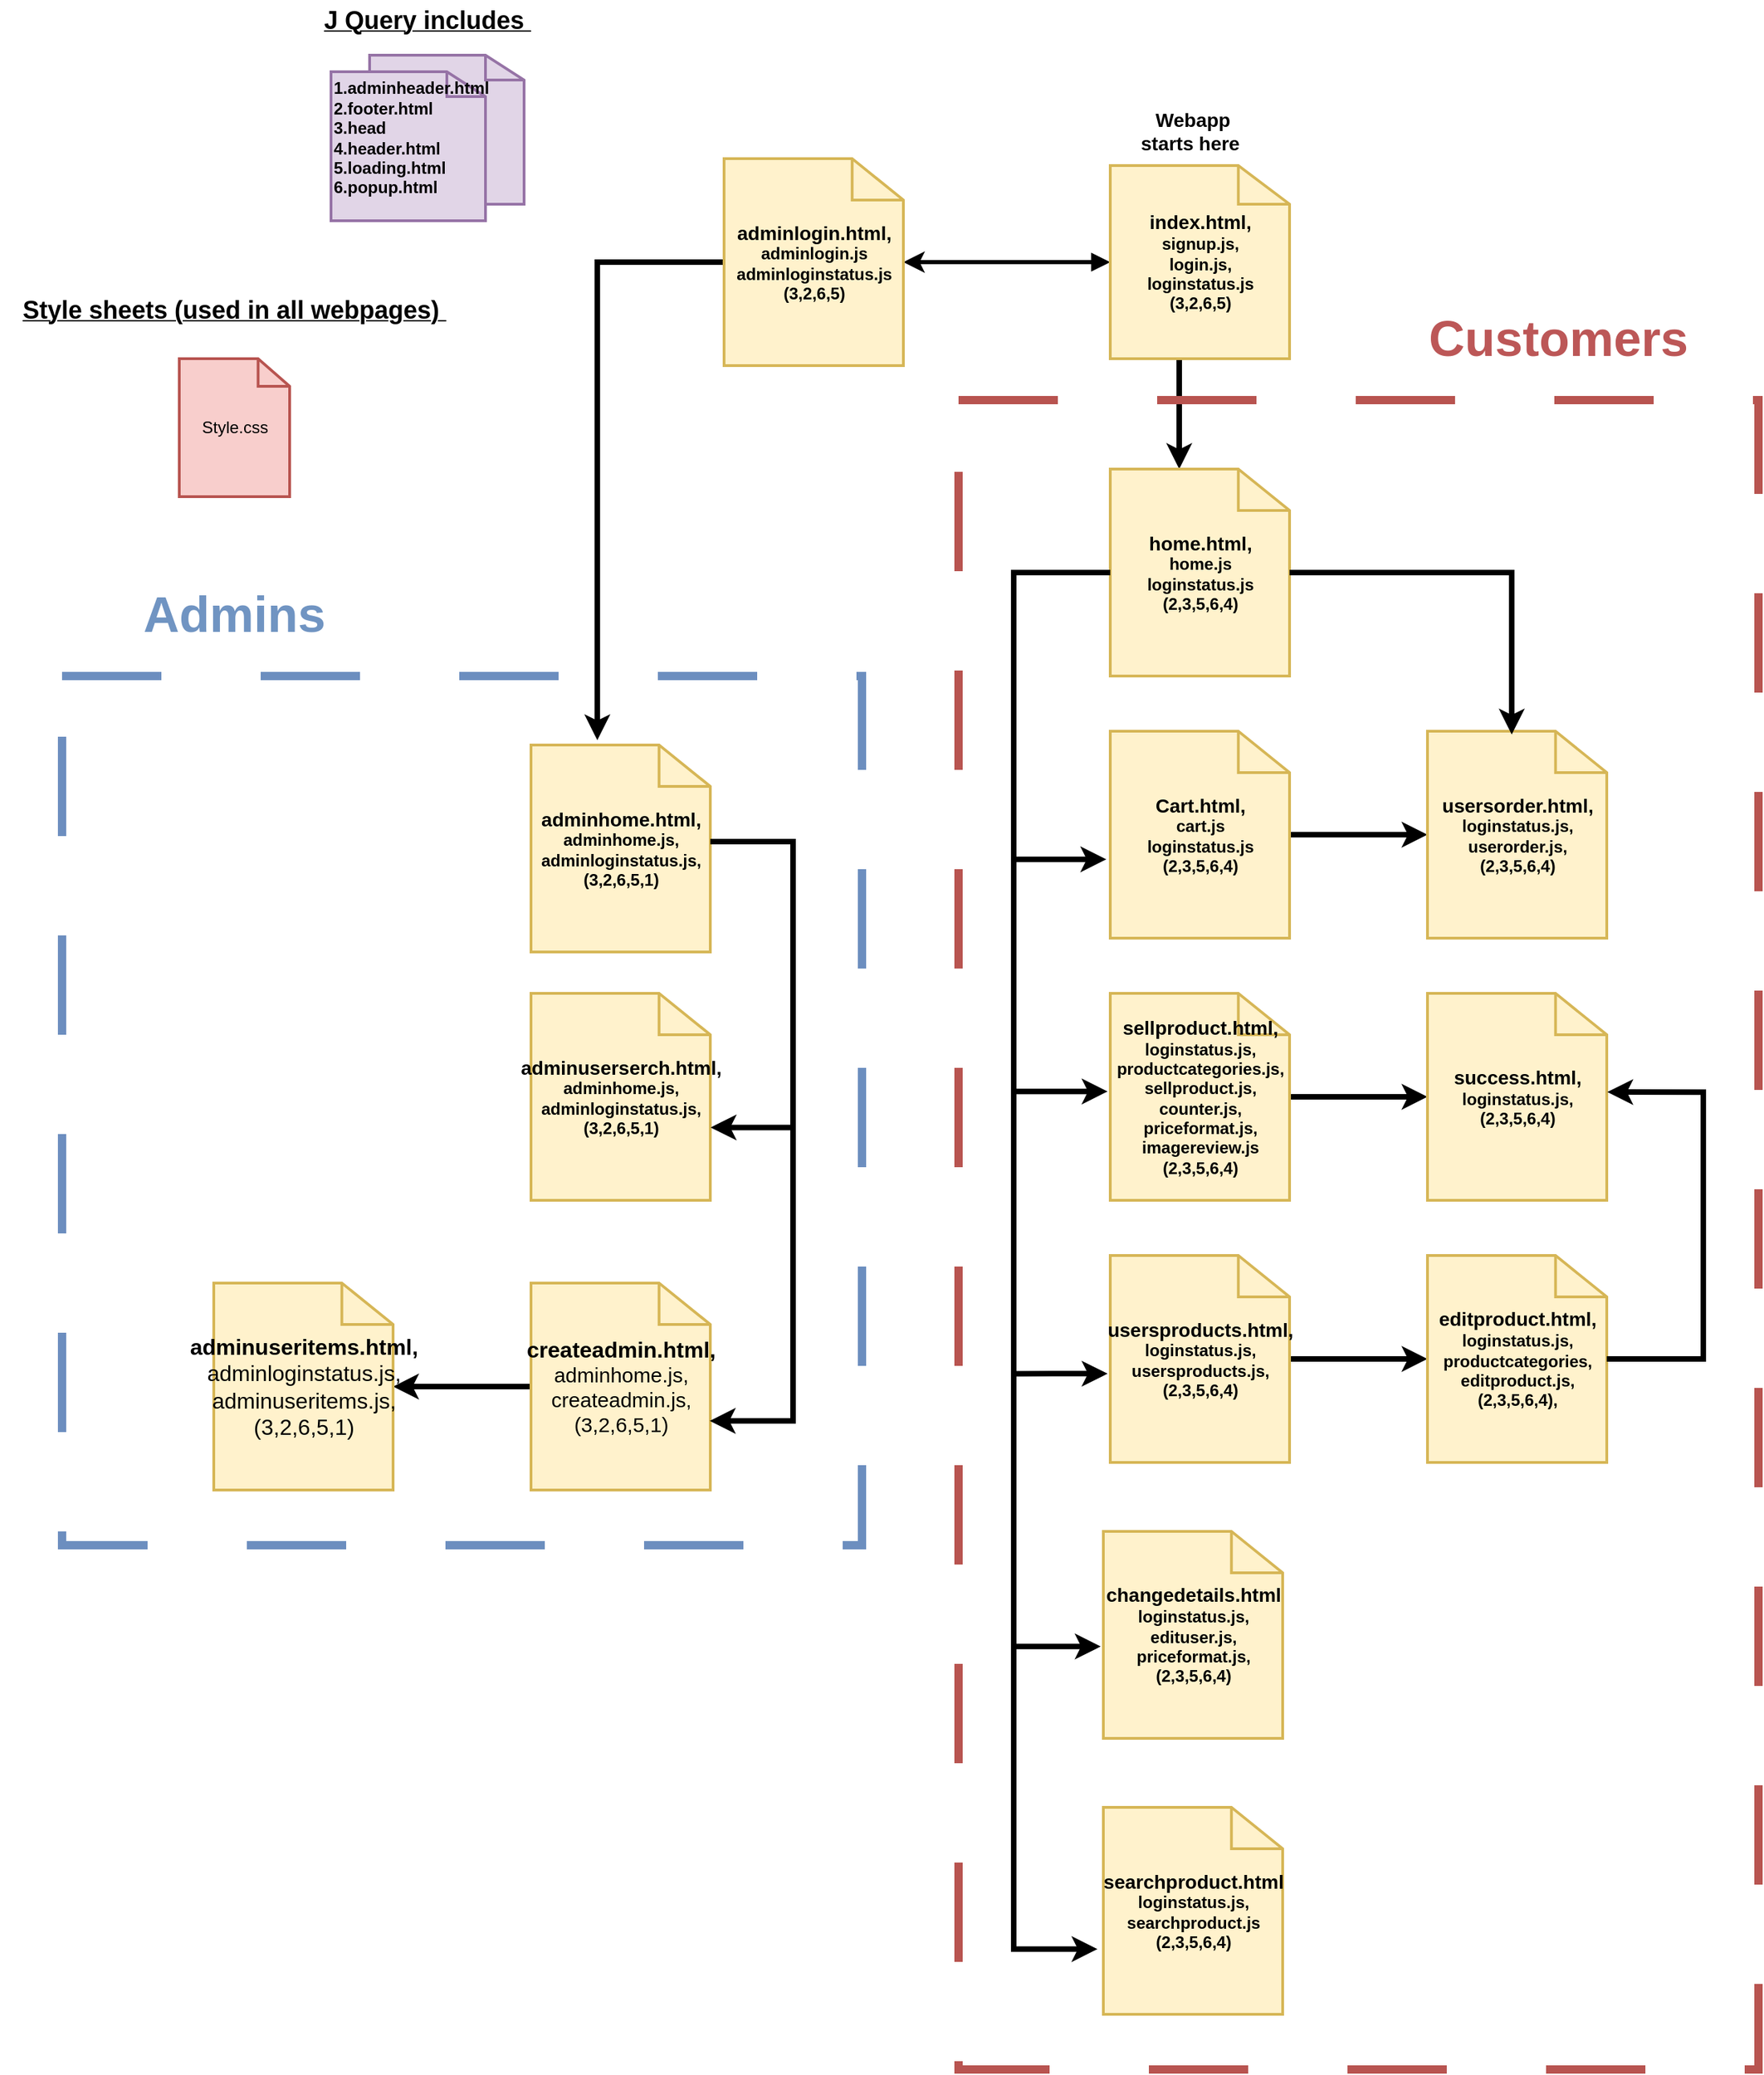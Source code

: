 <mxfile version="23.1.1" type="device">
  <diagram name="Page-1" id="XZ8Tk5E2c9BNpv22qPqn">
    <mxGraphModel dx="3998" dy="1638" grid="1" gridSize="10" guides="1" tooltips="1" connect="1" arrows="1" fold="1" page="1" pageScale="1" pageWidth="850" pageHeight="1100" math="0" shadow="0">
      <root>
        <mxCell id="0" />
        <mxCell id="1" parent="0" />
        <mxCell id="1n6BO7QmYEcFSWPlNpG2-7" style="edgeStyle=orthogonalEdgeStyle;rounded=0;orthogonalLoop=1;jettySize=auto;html=1;startArrow=block;startFill=1;strokeWidth=3;" parent="1" source="1n6BO7QmYEcFSWPlNpG2-1" target="1n6BO7QmYEcFSWPlNpG2-5" edge="1">
          <mxGeometry relative="1" as="geometry" />
        </mxCell>
        <mxCell id="1n6BO7QmYEcFSWPlNpG2-16" style="edgeStyle=orthogonalEdgeStyle;shape=connector;rounded=0;orthogonalLoop=1;jettySize=auto;html=1;labelBackgroundColor=default;strokeColor=default;strokeWidth=4;align=center;verticalAlign=middle;fontFamily=Helvetica;fontSize=11;fontColor=default;endArrow=classic;" parent="1" source="1n6BO7QmYEcFSWPlNpG2-1" target="1n6BO7QmYEcFSWPlNpG2-15" edge="1">
          <mxGeometry relative="1" as="geometry">
            <Array as="points">
              <mxPoint x="570" y="350" />
              <mxPoint x="570" y="350" />
            </Array>
          </mxGeometry>
        </mxCell>
        <mxCell id="1n6BO7QmYEcFSWPlNpG2-1" value="&lt;b&gt;&lt;font style=&quot;font-size: 14px;&quot;&gt;index.html,&lt;/font&gt;&lt;br&gt;signup.js,&lt;br&gt;login.js,&lt;br&gt;loginstatus.js&lt;br&gt;(3,2,6,5)&lt;/b&gt;" style="html=1;verticalLabelPosition=middle;align=center;labelBackgroundColor=none;verticalAlign=middle;strokeWidth=2;strokeColor=#d6b656;shadow=0;dashed=0;shape=mxgraph.ios7.icons.document;fillColor=#fff2cc;labelPosition=center;" parent="1" vertex="1">
          <mxGeometry x="520" y="150" width="130" height="140" as="geometry" />
        </mxCell>
        <mxCell id="1n6BO7QmYEcFSWPlNpG2-2" value="&lt;b&gt;1.adminheader.html&lt;br&gt;2.footer.html&lt;br&gt;3.head&lt;br&gt;4.header.html&lt;br&gt;5.loading.html&lt;br&gt;&lt;/b&gt;&lt;div style=&quot;&quot;&gt;&lt;span style=&quot;background-color: initial;&quot;&gt;&lt;b&gt;6.popup.html&lt;/b&gt;&lt;/span&gt;&lt;/div&gt;" style="html=1;verticalLabelPosition=middle;align=left;labelBackgroundColor=none;verticalAlign=middle;strokeWidth=2;strokeColor=#9673a6;shadow=0;dashed=0;shape=mxgraph.ios7.icons.documents;fillColor=#e1d5e7;labelPosition=center;fontColor=#000000;" parent="1" vertex="1">
          <mxGeometry x="-45" y="70" width="140" height="120" as="geometry" />
        </mxCell>
        <mxCell id="1n6BO7QmYEcFSWPlNpG2-3" value="&lt;b&gt;&lt;font style=&quot;font-size: 18px;&quot;&gt;J Query includes&amp;nbsp;&lt;/font&gt;&lt;/b&gt;" style="text;html=1;strokeColor=none;fillColor=none;align=center;verticalAlign=middle;whiteSpace=wrap;rounded=0;fontStyle=4" parent="1" vertex="1">
          <mxGeometry x="-60" y="30" width="170" height="30" as="geometry" />
        </mxCell>
        <mxCell id="1n6BO7QmYEcFSWPlNpG2-4" value="&lt;font style=&quot;font-size: 18px;&quot;&gt;&lt;b&gt;Style sheets (used in all webpages)&amp;nbsp;&lt;/b&gt;&lt;/font&gt;" style="text;html=1;strokeColor=none;fillColor=none;align=center;verticalAlign=middle;whiteSpace=wrap;rounded=0;fontStyle=4" parent="1" vertex="1">
          <mxGeometry x="-285" y="240" width="340" height="30" as="geometry" />
        </mxCell>
        <mxCell id="1n6BO7QmYEcFSWPlNpG2-14" style="edgeStyle=orthogonalEdgeStyle;rounded=0;orthogonalLoop=1;jettySize=auto;html=1;strokeWidth=4;entryX=0.37;entryY=-0.023;entryDx=0;entryDy=0;entryPerimeter=0;" parent="1" source="1n6BO7QmYEcFSWPlNpG2-5" target="1n6BO7QmYEcFSWPlNpG2-33" edge="1">
          <mxGeometry relative="1" as="geometry">
            <mxPoint x="305" y="360" as="targetPoint" />
          </mxGeometry>
        </mxCell>
        <mxCell id="1n6BO7QmYEcFSWPlNpG2-5" value="&lt;b&gt;&lt;font style=&quot;font-size: 14px;&quot;&gt;adminlogin.html,&lt;/font&gt;&lt;br&gt;adminlogin.js&lt;br&gt;adminloginstatus.js&lt;br&gt;&lt;span style=&quot;border-color: var(--border-color);&quot;&gt;(3,2,6,5)&lt;/span&gt;&lt;/b&gt;" style="html=1;verticalLabelPosition=middle;align=center;labelBackgroundColor=none;verticalAlign=middle;strokeWidth=2;strokeColor=#d6b656;shadow=0;dashed=0;shape=mxgraph.ios7.icons.document;fillColor=#fff2cc;labelPosition=center;" parent="1" vertex="1">
          <mxGeometry x="240" y="145" width="130" height="150" as="geometry" />
        </mxCell>
        <mxCell id="1n6BO7QmYEcFSWPlNpG2-6" value="Style.css" style="html=1;verticalLabelPosition=middle;align=center;labelBackgroundColor=none;verticalAlign=middle;strokeWidth=2;strokeColor=#b85450;shadow=0;dashed=0;shape=mxgraph.ios7.icons.document;labelPosition=center;fillColor=#f8cecc;" parent="1" vertex="1">
          <mxGeometry x="-155" y="290" width="80" height="100" as="geometry" />
        </mxCell>
        <mxCell id="1n6BO7QmYEcFSWPlNpG2-12" value="&lt;b&gt;&lt;font style=&quot;font-size: 14px;&quot;&gt;Webapp starts here&amp;nbsp;&lt;/font&gt;&lt;/b&gt;" style="text;html=1;strokeColor=none;fillColor=none;align=center;verticalAlign=middle;whiteSpace=wrap;rounded=0;" parent="1" vertex="1">
          <mxGeometry x="540" y="110" width="80" height="30" as="geometry" />
        </mxCell>
        <mxCell id="1n6BO7QmYEcFSWPlNpG2-18" style="edgeStyle=orthogonalEdgeStyle;shape=connector;rounded=0;orthogonalLoop=1;jettySize=auto;html=1;labelBackgroundColor=default;strokeColor=default;strokeWidth=4;align=center;verticalAlign=middle;fontFamily=Helvetica;fontSize=11;fontColor=default;endArrow=classic;entryX=-0.022;entryY=0.619;entryDx=0;entryDy=0;entryPerimeter=0;" parent="1" source="1n6BO7QmYEcFSWPlNpG2-15" target="1n6BO7QmYEcFSWPlNpG2-17" edge="1">
          <mxGeometry relative="1" as="geometry">
            <mxPoint x="480" y="680" as="targetPoint" />
            <Array as="points">
              <mxPoint x="450" y="445" />
              <mxPoint x="450" y="653" />
            </Array>
          </mxGeometry>
        </mxCell>
        <mxCell id="1n6BO7QmYEcFSWPlNpG2-15" value="&lt;b style=&quot;&quot;&gt;&lt;font style=&quot;font-size: 14px;&quot;&gt;home.html&lt;/font&gt;&lt;span style=&quot;font-size: 14px;&quot;&gt;,&lt;/span&gt;&lt;br&gt;&lt;span style=&quot;&quot;&gt;home.js&lt;/span&gt;&lt;br&gt;&lt;span style=&quot;&quot;&gt;loginstatus.js&lt;/span&gt;&lt;br&gt;&lt;span style=&quot;&quot;&gt;(2,3,5,6,4)&lt;/span&gt;&lt;br&gt;&lt;/b&gt;" style="html=1;verticalLabelPosition=middle;align=center;labelBackgroundColor=none;verticalAlign=middle;strokeWidth=2;strokeColor=#d6b656;shadow=0;dashed=0;shape=mxgraph.ios7.icons.document;fillColor=#fff2cc;labelPosition=center;" parent="1" vertex="1">
          <mxGeometry x="520" y="370" width="130" height="150" as="geometry" />
        </mxCell>
        <mxCell id="6KrBSb3W1M1z-10m4Die-7" style="edgeStyle=orthogonalEdgeStyle;shape=connector;rounded=0;orthogonalLoop=1;jettySize=auto;html=1;labelBackgroundColor=default;strokeColor=default;strokeWidth=4;align=center;verticalAlign=middle;fontFamily=Helvetica;fontSize=11;fontColor=default;endArrow=classic;" parent="1" source="1n6BO7QmYEcFSWPlNpG2-17" target="6KrBSb3W1M1z-10m4Die-5" edge="1">
          <mxGeometry relative="1" as="geometry" />
        </mxCell>
        <mxCell id="1n6BO7QmYEcFSWPlNpG2-17" value="&lt;b&gt;&lt;font style=&quot;font-size: 14px;&quot;&gt;Cart.html,&lt;/font&gt;&lt;br&gt;cart.js&lt;br&gt;&lt;/b&gt;&lt;b style=&quot;border-color: var(--border-color);&quot;&gt;loginstatus.js&lt;/b&gt;&lt;b&gt;&lt;br&gt;(2,3,5,6,4)&lt;br&gt;&lt;/b&gt;" style="html=1;verticalLabelPosition=middle;align=center;labelBackgroundColor=none;verticalAlign=middle;strokeWidth=2;strokeColor=#d6b656;shadow=0;dashed=0;shape=mxgraph.ios7.icons.document;fillColor=#fff2cc;labelPosition=center;" parent="1" vertex="1">
          <mxGeometry x="520" y="560" width="130" height="150" as="geometry" />
        </mxCell>
        <mxCell id="1n6BO7QmYEcFSWPlNpG2-28" style="edgeStyle=orthogonalEdgeStyle;shape=connector;rounded=0;orthogonalLoop=1;jettySize=auto;html=1;labelBackgroundColor=default;strokeColor=default;strokeWidth=4;align=center;verticalAlign=middle;fontFamily=Helvetica;fontSize=11;fontColor=default;endArrow=classic;" parent="1" source="1n6BO7QmYEcFSWPlNpG2-19" target="1n6BO7QmYEcFSWPlNpG2-27" edge="1">
          <mxGeometry relative="1" as="geometry" />
        </mxCell>
        <mxCell id="1n6BO7QmYEcFSWPlNpG2-19" value="&lt;b&gt;&lt;font style=&quot;font-size: 14px;&quot;&gt;sellproduct.html,&lt;/font&gt;&lt;br&gt;loginstatus.js,&lt;br&gt;productcategories.js,&lt;br&gt;sellproduct.js,&lt;br&gt;counter.js,&lt;br&gt;priceformat.js,&lt;br&gt;imagereview.js&lt;br&gt;(2,3,5,6,4)&lt;/b&gt;" style="html=1;verticalLabelPosition=middle;align=center;labelBackgroundColor=none;verticalAlign=middle;strokeWidth=2;strokeColor=#d6b656;shadow=0;dashed=0;shape=mxgraph.ios7.icons.document;fillColor=#fff2cc;labelPosition=center;" parent="1" vertex="1">
          <mxGeometry x="520" y="750" width="130" height="150" as="geometry" />
        </mxCell>
        <mxCell id="1n6BO7QmYEcFSWPlNpG2-20" style="edgeStyle=orthogonalEdgeStyle;shape=connector;rounded=0;orthogonalLoop=1;jettySize=auto;html=1;entryX=-0.015;entryY=0.474;entryDx=0;entryDy=0;entryPerimeter=0;labelBackgroundColor=default;strokeColor=default;strokeWidth=4;align=center;verticalAlign=middle;fontFamily=Helvetica;fontSize=11;fontColor=default;endArrow=classic;" parent="1" source="1n6BO7QmYEcFSWPlNpG2-15" target="1n6BO7QmYEcFSWPlNpG2-19" edge="1">
          <mxGeometry relative="1" as="geometry">
            <Array as="points">
              <mxPoint x="450" y="445" />
              <mxPoint x="450" y="821" />
            </Array>
          </mxGeometry>
        </mxCell>
        <mxCell id="1n6BO7QmYEcFSWPlNpG2-31" style="edgeStyle=orthogonalEdgeStyle;shape=connector;rounded=0;orthogonalLoop=1;jettySize=auto;html=1;labelBackgroundColor=default;strokeColor=default;strokeWidth=4;align=center;verticalAlign=middle;fontFamily=Helvetica;fontSize=11;fontColor=default;endArrow=classic;" parent="1" source="1n6BO7QmYEcFSWPlNpG2-21" target="1n6BO7QmYEcFSWPlNpG2-30" edge="1">
          <mxGeometry relative="1" as="geometry" />
        </mxCell>
        <mxCell id="1n6BO7QmYEcFSWPlNpG2-21" value="&lt;b&gt;&lt;font style=&quot;font-size: 14px;&quot;&gt;usersproducts.html,&lt;/font&gt;&lt;br&gt;loginstatus.js,&lt;br&gt;usersproducts.js,&lt;br&gt;&lt;span style=&quot;border-color: var(--border-color);&quot;&gt;(2,3,5,6,4)&lt;/span&gt;&lt;br&gt;&lt;/b&gt;" style="html=1;verticalLabelPosition=middle;align=center;labelBackgroundColor=none;verticalAlign=middle;strokeWidth=2;strokeColor=#d6b656;shadow=0;dashed=0;shape=mxgraph.ios7.icons.document;fillColor=#fff2cc;labelPosition=center;" parent="1" vertex="1">
          <mxGeometry x="520" y="940" width="130" height="150" as="geometry" />
        </mxCell>
        <mxCell id="1n6BO7QmYEcFSWPlNpG2-22" style="edgeStyle=orthogonalEdgeStyle;shape=connector;rounded=0;orthogonalLoop=1;jettySize=auto;html=1;entryX=-0.015;entryY=0.571;entryDx=0;entryDy=0;entryPerimeter=0;labelBackgroundColor=default;strokeColor=default;strokeWidth=4;align=center;verticalAlign=middle;fontFamily=Helvetica;fontSize=11;fontColor=default;endArrow=classic;" parent="1" source="1n6BO7QmYEcFSWPlNpG2-15" target="1n6BO7QmYEcFSWPlNpG2-21" edge="1">
          <mxGeometry relative="1" as="geometry">
            <Array as="points">
              <mxPoint x="450" y="445" />
              <mxPoint x="450" y="1026" />
            </Array>
          </mxGeometry>
        </mxCell>
        <mxCell id="1n6BO7QmYEcFSWPlNpG2-23" value="&lt;div&gt;&lt;b&gt;&lt;font style=&quot;font-size: 14px;&quot;&gt;changedetails.html&lt;/font&gt;&lt;/b&gt;&lt;/div&gt;&lt;div&gt;&lt;b&gt;loginstatus.js,&lt;br&gt;&lt;/b&gt;&lt;/div&gt;&lt;div&gt;&lt;b&gt;edituser.js,&lt;br&gt;&lt;/b&gt;&lt;/div&gt;&lt;div&gt;&lt;b&gt;priceformat.js,&lt;br&gt;&lt;/b&gt;&lt;/div&gt;&lt;div&gt;&lt;b style=&quot;border-color: var(--border-color);&quot;&gt;(2,3,5,6,4)&lt;/b&gt;&lt;br&gt;&lt;/div&gt;" style="html=1;verticalLabelPosition=middle;align=center;labelBackgroundColor=none;verticalAlign=middle;strokeWidth=2;strokeColor=#d6b656;shadow=0;dashed=0;shape=mxgraph.ios7.icons.document;fillColor=#fff2cc;labelPosition=center;" parent="1" vertex="1">
          <mxGeometry x="515" y="1140" width="130" height="150" as="geometry" />
        </mxCell>
        <mxCell id="1n6BO7QmYEcFSWPlNpG2-24" style="edgeStyle=orthogonalEdgeStyle;shape=connector;rounded=0;orthogonalLoop=1;jettySize=auto;html=1;entryX=-0.015;entryY=0.556;entryDx=0;entryDy=0;entryPerimeter=0;labelBackgroundColor=default;strokeColor=default;strokeWidth=4;align=center;verticalAlign=middle;fontFamily=Helvetica;fontSize=11;fontColor=default;endArrow=classic;" parent="1" source="1n6BO7QmYEcFSWPlNpG2-15" target="1n6BO7QmYEcFSWPlNpG2-23" edge="1">
          <mxGeometry relative="1" as="geometry">
            <Array as="points">
              <mxPoint x="450" y="445" />
              <mxPoint x="450" y="1223" />
            </Array>
          </mxGeometry>
        </mxCell>
        <mxCell id="1n6BO7QmYEcFSWPlNpG2-25" value="&lt;b&gt;&lt;font style=&quot;font-size: 14px;&quot;&gt;searchproduct.html&lt;/font&gt;&lt;br&gt;&lt;/b&gt;&lt;div&gt;&lt;b&gt;loginstatus.js,&lt;br&gt;&lt;/b&gt;&lt;/div&gt;&lt;div&gt;&lt;b&gt;searchproduct.js&lt;/b&gt;&lt;br&gt;&lt;/div&gt;&lt;div&gt;&lt;b style=&quot;border-color: var(--border-color);&quot;&gt;(2,3,5,6,4)&lt;/b&gt;&lt;br&gt;&lt;/div&gt;" style="html=1;verticalLabelPosition=middle;align=center;labelBackgroundColor=none;verticalAlign=middle;strokeWidth=2;strokeColor=#d6b656;shadow=0;dashed=0;shape=mxgraph.ios7.icons.document;fillColor=#fff2cc;labelPosition=center;" parent="1" vertex="1">
          <mxGeometry x="515" y="1340" width="130" height="150" as="geometry" />
        </mxCell>
        <mxCell id="1n6BO7QmYEcFSWPlNpG2-26" style="edgeStyle=orthogonalEdgeStyle;shape=connector;rounded=0;orthogonalLoop=1;jettySize=auto;html=1;entryX=-0.033;entryY=0.685;entryDx=0;entryDy=0;entryPerimeter=0;labelBackgroundColor=default;strokeColor=default;strokeWidth=4;align=center;verticalAlign=middle;fontFamily=Helvetica;fontSize=11;fontColor=default;endArrow=classic;" parent="1" source="1n6BO7QmYEcFSWPlNpG2-15" target="1n6BO7QmYEcFSWPlNpG2-25" edge="1">
          <mxGeometry relative="1" as="geometry">
            <Array as="points">
              <mxPoint x="450" y="445" />
              <mxPoint x="450" y="1443" />
            </Array>
          </mxGeometry>
        </mxCell>
        <mxCell id="1n6BO7QmYEcFSWPlNpG2-27" value="&lt;b&gt;&lt;font style=&quot;font-size: 14px;&quot;&gt;success.html,&lt;/font&gt;&lt;br&gt;loginstatus.js,&lt;br&gt;(2,3,5,6,4)&lt;/b&gt;" style="html=1;verticalLabelPosition=middle;align=center;labelBackgroundColor=none;verticalAlign=middle;strokeWidth=2;strokeColor=#d6b656;shadow=0;dashed=0;shape=mxgraph.ios7.icons.document;fillColor=#fff2cc;labelPosition=center;" parent="1" vertex="1">
          <mxGeometry x="750" y="750" width="130" height="150" as="geometry" />
        </mxCell>
        <mxCell id="1n6BO7QmYEcFSWPlNpG2-30" value="&lt;b&gt;&lt;font style=&quot;font-size: 14px;&quot;&gt;editproduct.html,&lt;/font&gt;&lt;br&gt;loginstatus.js,&lt;br&gt;productcategories,&lt;br&gt;editproduct.js,&lt;br&gt;(2,3,5,6,4),&lt;/b&gt;" style="html=1;verticalLabelPosition=middle;align=center;labelBackgroundColor=none;verticalAlign=middle;strokeWidth=2;strokeColor=#d6b656;shadow=0;dashed=0;shape=mxgraph.ios7.icons.document;fillColor=#fff2cc;labelPosition=center;" parent="1" vertex="1">
          <mxGeometry x="750" y="940" width="130" height="150" as="geometry" />
        </mxCell>
        <mxCell id="1n6BO7QmYEcFSWPlNpG2-33" value="&lt;b&gt;&lt;font style=&quot;font-size: 14px;&quot;&gt;adminhome.html&lt;/font&gt;&lt;span style=&quot;font-size: 14px;&quot;&gt;,&lt;/span&gt;&lt;br&gt;adminhome.js,&lt;br&gt;adminloginstatus.js,&lt;br&gt;(3,2,6,5,1)&lt;/b&gt;" style="html=1;verticalLabelPosition=middle;align=center;labelBackgroundColor=none;verticalAlign=middle;strokeWidth=2;strokeColor=#d6b656;shadow=0;dashed=0;shape=mxgraph.ios7.icons.document;fillColor=#fff2cc;labelPosition=center;" parent="1" vertex="1">
          <mxGeometry x="100" y="570" width="130" height="150" as="geometry" />
        </mxCell>
        <mxCell id="1n6BO7QmYEcFSWPlNpG2-34" value="&lt;b&gt;&lt;font style=&quot;font-size: 14px;&quot;&gt;adminuserserch.html&lt;/font&gt;&lt;span style=&quot;font-size: 14px;&quot;&gt;,&lt;/span&gt;&lt;br&gt;adminhome.js,&lt;br&gt;adminloginstatus.js,&lt;br&gt;(3,2,6,5,1)&lt;/b&gt;" style="html=1;verticalLabelPosition=middle;align=center;labelBackgroundColor=none;verticalAlign=middle;strokeWidth=2;strokeColor=#d6b656;shadow=0;dashed=0;shape=mxgraph.ios7.icons.document;fillColor=#fff2cc;labelPosition=center;" parent="1" vertex="1">
          <mxGeometry x="100" y="750" width="130" height="150" as="geometry" />
        </mxCell>
        <mxCell id="1n6BO7QmYEcFSWPlNpG2-35" style="edgeStyle=orthogonalEdgeStyle;shape=connector;rounded=0;orthogonalLoop=1;jettySize=auto;html=1;entryX=1.002;entryY=0.648;entryDx=0;entryDy=0;entryPerimeter=0;labelBackgroundColor=default;strokeColor=default;strokeWidth=4;align=center;verticalAlign=middle;fontFamily=Helvetica;fontSize=11;fontColor=default;endArrow=classic;" parent="1" source="1n6BO7QmYEcFSWPlNpG2-33" target="1n6BO7QmYEcFSWPlNpG2-34" edge="1">
          <mxGeometry relative="1" as="geometry">
            <Array as="points">
              <mxPoint x="290" y="640" />
              <mxPoint x="290" y="847" />
            </Array>
          </mxGeometry>
        </mxCell>
        <mxCell id="6KrBSb3W1M1z-10m4Die-16" style="edgeStyle=orthogonalEdgeStyle;shape=connector;rounded=0;orthogonalLoop=1;jettySize=auto;html=1;labelBackgroundColor=default;strokeColor=default;strokeWidth=4;align=center;verticalAlign=middle;fontFamily=Helvetica;fontSize=11;fontColor=default;endArrow=classic;" parent="1" source="6KrBSb3W1M1z-10m4Die-2" target="6KrBSb3W1M1z-10m4Die-14" edge="1">
          <mxGeometry relative="1" as="geometry" />
        </mxCell>
        <mxCell id="6KrBSb3W1M1z-10m4Die-2" value="&lt;font style=&quot;font-size: 16px;&quot;&gt;&lt;font style=&quot;font-size: 16px;&quot;&gt;&lt;b style=&quot;&quot;&gt;createadmin&lt;/b&gt;&lt;/font&gt;&lt;font style=&quot;font-weight: bold; font-size: 16px;&quot;&gt;.html&lt;/font&gt;&lt;span style=&quot;font-weight: bold;&quot;&gt;,&lt;/span&gt;&lt;/font&gt;&lt;br&gt;&lt;span style=&quot;font-size: 15px;&quot;&gt;adminhome.js,&lt;/span&gt;&lt;br&gt;&lt;font style=&quot;&quot;&gt;&lt;font style=&quot;font-size: 15px;&quot;&gt;createadmin.js&lt;/font&gt;&lt;span style=&quot;font-size: 14px;&quot;&gt;,&lt;/span&gt;&lt;/font&gt;&lt;br&gt;&lt;span style=&quot;font-size: 15px;&quot;&gt;(3,2,6,5,1)&lt;/span&gt;" style="html=1;verticalLabelPosition=middle;align=center;labelBackgroundColor=none;verticalAlign=middle;strokeWidth=2;strokeColor=#d6b656;shadow=0;dashed=0;shape=mxgraph.ios7.icons.document;fillColor=#fff2cc;labelPosition=center;" parent="1" vertex="1">
          <mxGeometry x="100" y="960" width="130" height="150" as="geometry" />
        </mxCell>
        <mxCell id="6KrBSb3W1M1z-10m4Die-4" style="edgeStyle=orthogonalEdgeStyle;shape=connector;rounded=0;orthogonalLoop=1;jettySize=auto;html=1;entryX=0.997;entryY=0.666;entryDx=0;entryDy=0;entryPerimeter=0;labelBackgroundColor=default;strokeColor=default;strokeWidth=4;align=center;verticalAlign=middle;fontFamily=Helvetica;fontSize=11;fontColor=default;endArrow=classic;" parent="1" source="1n6BO7QmYEcFSWPlNpG2-33" target="6KrBSb3W1M1z-10m4Die-2" edge="1">
          <mxGeometry relative="1" as="geometry">
            <Array as="points">
              <mxPoint x="290" y="640" />
              <mxPoint x="290" y="1060" />
            </Array>
          </mxGeometry>
        </mxCell>
        <mxCell id="6KrBSb3W1M1z-10m4Die-5" value="&lt;b&gt;&lt;font style=&quot;font-size: 14px;&quot;&gt;usersorder.html,&lt;/font&gt;&lt;/b&gt;&lt;br&gt;&lt;b&gt;loginstatus.js,&lt;br&gt;userorder.js,&lt;/b&gt;&lt;br&gt;&lt;b style=&quot;border-color: var(--border-color);&quot;&gt;(2,3,5,6,4)&lt;/b&gt;" style="html=1;verticalLabelPosition=middle;align=center;labelBackgroundColor=none;verticalAlign=middle;strokeWidth=2;strokeColor=#d6b656;shadow=0;dashed=0;shape=mxgraph.ios7.icons.document;fillColor=#fff2cc;labelPosition=center;" parent="1" vertex="1">
          <mxGeometry x="750" y="560" width="130" height="150" as="geometry" />
        </mxCell>
        <mxCell id="6KrBSb3W1M1z-10m4Die-8" style="edgeStyle=orthogonalEdgeStyle;shape=connector;rounded=0;orthogonalLoop=1;jettySize=auto;html=1;entryX=0.47;entryY=0.016;entryDx=0;entryDy=0;entryPerimeter=0;labelBackgroundColor=default;strokeColor=default;strokeWidth=4;align=center;verticalAlign=middle;fontFamily=Helvetica;fontSize=11;fontColor=default;endArrow=classic;" parent="1" source="1n6BO7QmYEcFSWPlNpG2-15" target="6KrBSb3W1M1z-10m4Die-5" edge="1">
          <mxGeometry relative="1" as="geometry" />
        </mxCell>
        <mxCell id="6KrBSb3W1M1z-10m4Die-12" style="edgeStyle=orthogonalEdgeStyle;shape=connector;rounded=0;orthogonalLoop=1;jettySize=auto;html=1;entryX=1.003;entryY=0.477;entryDx=0;entryDy=0;entryPerimeter=0;labelBackgroundColor=default;strokeColor=default;strokeWidth=4;align=center;verticalAlign=middle;fontFamily=Helvetica;fontSize=11;fontColor=default;endArrow=classic;" parent="1" source="1n6BO7QmYEcFSWPlNpG2-30" target="1n6BO7QmYEcFSWPlNpG2-27" edge="1">
          <mxGeometry relative="1" as="geometry">
            <Array as="points">
              <mxPoint x="950" y="1015" />
              <mxPoint x="950" y="821" />
            </Array>
          </mxGeometry>
        </mxCell>
        <mxCell id="6KrBSb3W1M1z-10m4Die-14" value="&lt;font style=&quot;font-size: 16px;&quot;&gt;&lt;b&gt;adminuseritems.html&lt;/b&gt;&lt;span style=&quot;font-weight: bold;&quot;&gt;,&lt;/span&gt;&lt;/font&gt;&lt;br&gt;&lt;font style=&quot;font-size: 16px;&quot;&gt;adminloginstatus.js,&lt;br&gt;&lt;font style=&quot;font-size: 16px;&quot;&gt;&lt;font style=&quot;font-size: 16px;&quot;&gt;adminuseritems.js&lt;/font&gt;,&lt;/font&gt;&lt;br&gt;(3,2,6,5,1)&lt;/font&gt;" style="html=1;verticalLabelPosition=middle;align=center;labelBackgroundColor=none;verticalAlign=middle;strokeWidth=2;strokeColor=#d6b656;shadow=0;dashed=0;shape=mxgraph.ios7.icons.document;fillColor=#fff2cc;labelPosition=center;" parent="1" vertex="1">
          <mxGeometry x="-130" y="960" width="130" height="150" as="geometry" />
        </mxCell>
        <mxCell id="6KrBSb3W1M1z-10m4Die-17" value="" style="rounded=0;whiteSpace=wrap;html=1;fontFamily=Helvetica;fontSize=11;labelBorderColor=none;fillColor=none;strokeWidth=6;strokeColor=#b85450;dashed=1;dashPattern=12 12;" parent="1" vertex="1">
          <mxGeometry x="410" y="320" width="580" height="1210" as="geometry" />
        </mxCell>
        <mxCell id="6KrBSb3W1M1z-10m4Die-19" value="" style="rounded=0;whiteSpace=wrap;html=1;fontFamily=Helvetica;fontSize=11;labelBorderColor=none;fillColor=none;strokeWidth=6;strokeColor=#6c8ebf;dashed=1;dashPattern=12 12;" parent="1" vertex="1">
          <mxGeometry x="-240" y="520" width="580" height="630" as="geometry" />
        </mxCell>
        <mxCell id="6KrBSb3W1M1z-10m4Die-20" value="&lt;span style=&quot;font-size: 36px;&quot;&gt;&lt;font color=&quot;#bc5757&quot;&gt;&lt;b&gt;Customers&lt;/b&gt;&lt;/font&gt;&lt;/span&gt;" style="text;html=1;strokeColor=none;fillColor=none;align=center;verticalAlign=middle;whiteSpace=wrap;rounded=0;fontSize=11;fontFamily=Helvetica;fontColor=default;" parent="1" vertex="1">
          <mxGeometry x="710" y="230" width="270" height="90" as="geometry" />
        </mxCell>
        <mxCell id="6KrBSb3W1M1z-10m4Die-21" value="&lt;span style=&quot;font-size: 36px;&quot;&gt;&lt;b style=&quot;&quot;&gt;&lt;font color=&quot;#7094c2&quot;&gt;Admins&lt;/font&gt;&lt;/b&gt;&lt;/span&gt;" style="text;html=1;strokeColor=none;fillColor=none;align=center;verticalAlign=middle;whiteSpace=wrap;rounded=0;fontSize=11;fontFamily=Helvetica;fontColor=default;" parent="1" vertex="1">
          <mxGeometry x="-250" y="430" width="270" height="90" as="geometry" />
        </mxCell>
      </root>
    </mxGraphModel>
  </diagram>
</mxfile>
